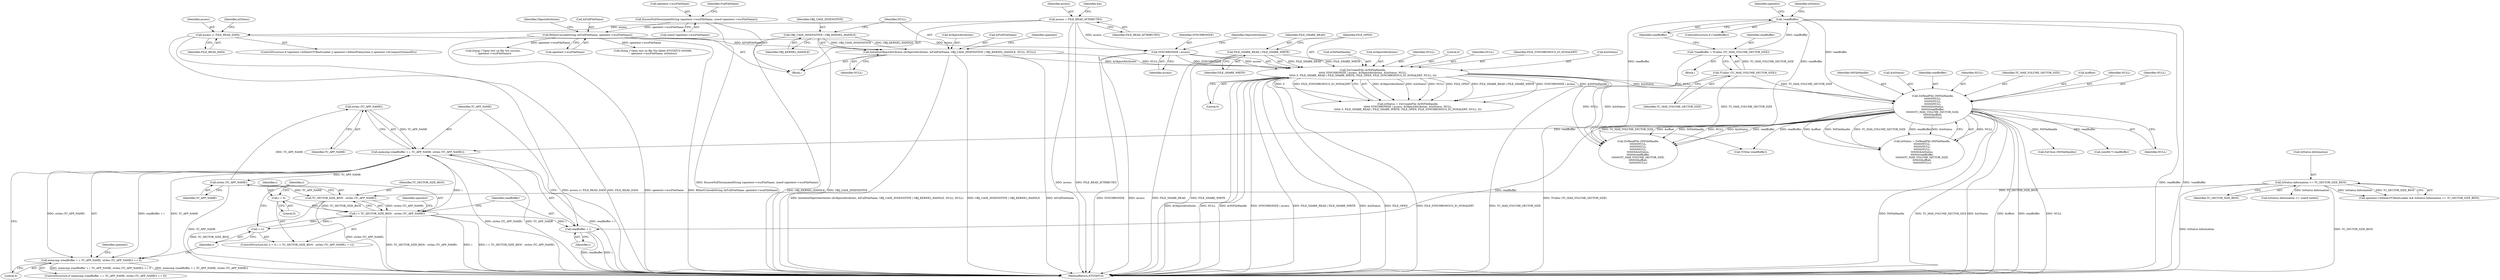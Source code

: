 digraph "0_VeraCrypt_f30f9339c9a0b9bbcc6f5ad38804af39db1f479e@API" {
"1000563" [label="(Call,strlen (TC_APP_NAME))"];
"1000551" [label="(Call,strlen (TC_APP_NAME))"];
"1000558" [label="(Call,memcmp (readBuffer + i, TC_APP_NAME, strlen (TC_APP_NAME)))"];
"1000515" [label="(Call,ZwReadFile (NtFileHandle,\n\t\t\t\t\t\t\t\tNULL,\n\t\t\t\t\t\t\t\tNULL,\n\t\t\t\t\t\t\t\tNULL,\n\t\t\t\t\t\t\t\t&IoStatus,\n\t\t\t\t\t\t\t\treadBuffer,\n\t\t\t\t\t\t\t\tTC_MAX_VOLUME_SECTOR_SIZE,\n\t\t\t\t\t\t\t\t&offset,\n\t\t\t\t\t\t\t\tNULL))"];
"1000421" [label="(Call,ZwCreateFile (&NtFileHandle,\n\t\t\t\t\t\t SYNCHRONIZE | access, &ObjectAttributes, &IoStatus, NULL,\n\t\t\t\t\t\t 0, FILE_SHARE_READ | FILE_SHARE_WRITE, FILE_OPEN, FILE_SYNCHRONOUS_IO_NONALERT, NULL, 0))"];
"1000424" [label="(Call,SYNCHRONIZE | access)"];
"1000369" [label="(Call,access = FILE_READ_ATTRIBUTES)"];
"1000416" [label="(Call,access |= FILE_READ_DATA)"];
"1000394" [label="(Call,InitializeObjectAttributes (&ObjectAttributes, &FullFileName, OBJ_CASE_INSENSITIVE | OBJ_KERNEL_HANDLE, NULL, NULL))"];
"1000388" [label="(Call,RtlInitUnicodeString (&FullFileName, opentest->wszFileName))"];
"1000380" [label="(Call,EnsureNullTerminatedString (opentest->wszFileName, sizeof (opentest->wszFileName)))"];
"1000399" [label="(Call,OBJ_CASE_INSENSITIVE | OBJ_KERNEL_HANDLE)"];
"1000433" [label="(Call,FILE_SHARE_READ | FILE_SHARE_WRITE)"];
"1000491" [label="(Call,!readBuffer)"];
"1000486" [label="(Call,*readBuffer = TCalloc (TC_MAX_VOLUME_SECTOR_SIZE))"];
"1000488" [label="(Call,TCalloc (TC_MAX_VOLUME_SECTOR_SIZE))"];
"1000547" [label="(Call,i < TC_SECTOR_SIZE_BIOS - strlen (TC_APP_NAME))"];
"1000553" [label="(Call,++i)"];
"1000544" [label="(Call,i = 0)"];
"1000549" [label="(Call,TC_SECTOR_SIZE_BIOS - strlen (TC_APP_NAME))"];
"1000537" [label="(Call,IoStatus.Information >= TC_SECTOR_SIZE_BIOS)"];
"1000563" [label="(Call,strlen (TC_APP_NAME))"];
"1000559" [label="(Call,readBuffer + i)"];
"1000557" [label="(Call,memcmp (readBuffer + i, TC_APP_NAME, strlen (TC_APP_NAME)) == 0)"];
"1000396" [label="(Identifier,ObjectAttributes)"];
"1000404" [label="(ControlStructure,if (opentest->bDetectTCBootLoader || opentest->DetectFilesystem || opentest->bComputeVolumeIDs))"];
"1000381" [label="(Call,opentest->wszFileName)"];
"1000484" [label="(Block,)"];
"1000549" [label="(Call,TC_SECTOR_SIZE_BIOS - strlen (TC_APP_NAME))"];
"1000422" [label="(Call,&NtFileHandle)"];
"1000541" [label="(Identifier,TC_SECTOR_SIZE_BIOS)"];
"1000370" [label="(Identifier,access)"];
"1000439" [label="(Literal,0)"];
"1000513" [label="(Call,ntStatus = ZwReadFile (NtFileHandle,\n\t\t\t\t\t\t\t\tNULL,\n\t\t\t\t\t\t\t\tNULL,\n\t\t\t\t\t\t\t\tNULL,\n\t\t\t\t\t\t\t\t&IoStatus,\n\t\t\t\t\t\t\t\treadBuffer,\n\t\t\t\t\t\t\t\tTC_MAX_VOLUME_SECTOR_SIZE,\n\t\t\t\t\t\t\t\t&offset,\n\t\t\t\t\t\t\t\tNULL))"];
"1000546" [label="(Literal,0)"];
"1000394" [label="(Call,InitializeObjectAttributes (&ObjectAttributes, &FullFileName, OBJ_CASE_INSENSITIVE | OBJ_KERNEL_HANDLE, NULL, NULL))"];
"1000486" [label="(Call,*readBuffer = TCalloc (TC_MAX_VOLUME_SECTOR_SIZE))"];
"1000427" [label="(Call,&ObjectAttributes)"];
"1000560" [label="(Identifier,readBuffer)"];
"1000544" [label="(Call,i = 0)"];
"1000576" [label="(Identifier,opentest)"];
"1000551" [label="(Call,strlen (TC_APP_NAME))"];
"1003200" [label="(MethodReturn,NTSTATUS)"];
"1000543" [label="(ControlStructure,for (i = 0; i < TC_SECTOR_SIZE_BIOS - strlen (TC_APP_NAME); ++i))"];
"1000488" [label="(Call,TCalloc (TC_MAX_VOLUME_SECTOR_SIZE))"];
"1000700" [label="(Call,ZwClose (NtFileHandle))"];
"1000519" [label="(Identifier,NULL)"];
"1000515" [label="(Call,ZwReadFile (NtFileHandle,\n\t\t\t\t\t\t\t\tNULL,\n\t\t\t\t\t\t\t\tNULL,\n\t\t\t\t\t\t\t\tNULL,\n\t\t\t\t\t\t\t\t&IoStatus,\n\t\t\t\t\t\t\t\treadBuffer,\n\t\t\t\t\t\t\t\tTC_MAX_VOLUME_SECTOR_SIZE,\n\t\t\t\t\t\t\t\t&offset,\n\t\t\t\t\t\t\t\tNULL))"];
"1000502" [label="(Identifier,opentest)"];
"1000400" [label="(Identifier,OBJ_CASE_INSENSITIVE)"];
"1000424" [label="(Call,SYNCHRONIZE | access)"];
"1000578" [label="(Call,IoStatus.Information >= sizeof (int64))"];
"1000391" [label="(Call,opentest->wszFileName)"];
"1000516" [label="(Identifier,NtFileHandle)"];
"1000417" [label="(Identifier,access)"];
"1000375" [label="(Identifier,Irp)"];
"1000520" [label="(Call,&IoStatus)"];
"1000491" [label="(Call,!readBuffer)"];
"1000538" [label="(Call,IoStatus.Information)"];
"1000558" [label="(Call,memcmp (readBuffer + i, TC_APP_NAME, strlen (TC_APP_NAME)))"];
"1000557" [label="(Call,memcmp (readBuffer + i, TC_APP_NAME, strlen (TC_APP_NAME)) == 0)"];
"1000431" [label="(Identifier,NULL)"];
"1000489" [label="(Identifier,TC_MAX_VOLUME_SECTOR_SIZE)"];
"1000352" [label="(Block,)"];
"1000432" [label="(Literal,0)"];
"1000416" [label="(Call,access |= FILE_READ_DATA)"];
"1000550" [label="(Identifier,TC_SECTOR_SIZE_BIOS)"];
"1000569" [label="(Identifier,opentest)"];
"1000426" [label="(Identifier,access)"];
"1000438" [label="(Identifier,NULL)"];
"1000563" [label="(Call,strlen (TC_APP_NAME))"];
"1000565" [label="(Literal,0)"];
"1000554" [label="(Identifier,i)"];
"1000553" [label="(Call,++i)"];
"1000588" [label="(Call,(uint64 *) readBuffer)"];
"1000537" [label="(Call,IoStatus.Information >= TC_SECTOR_SIZE_BIOS)"];
"1000545" [label="(Identifier,i)"];
"1000698" [label="(Call,TCfree (readBuffer))"];
"1000559" [label="(Call,readBuffer + i)"];
"1000395" [label="(Call,&ObjectAttributes)"];
"1000552" [label="(Identifier,TC_APP_NAME)"];
"1000421" [label="(Call,ZwCreateFile (&NtFileHandle,\n\t\t\t\t\t\t SYNCHRONIZE | access, &ObjectAttributes, &IoStatus, NULL,\n\t\t\t\t\t\t 0, FILE_SHARE_READ | FILE_SHARE_WRITE, FILE_OPEN, FILE_SYNCHRONOUS_IO_NONALERT, NULL, 0))"];
"1000397" [label="(Call,&FullFileName)"];
"1000522" [label="(Identifier,readBuffer)"];
"1000495" [label="(Identifier,ntStatus)"];
"1000425" [label="(Identifier,SYNCHRONIZE)"];
"1000407" [label="(Identifier,opentest)"];
"1000371" [label="(Identifier,FILE_READ_ATTRIBUTES)"];
"1000492" [label="(Identifier,readBuffer)"];
"1000564" [label="(Identifier,TC_APP_NAME)"];
"1000547" [label="(Call,i < TC_SECTOR_SIZE_BIOS - strlen (TC_APP_NAME))"];
"1000433" [label="(Call,FILE_SHARE_READ | FILE_SHARE_WRITE)"];
"1000437" [label="(Identifier,FILE_SYNCHRONOUS_IO_NONALERT)"];
"1000562" [label="(Identifier,TC_APP_NAME)"];
"1000390" [label="(Identifier,FullFileName)"];
"1000403" [label="(Identifier,NULL)"];
"1000487" [label="(Identifier,readBuffer)"];
"1000548" [label="(Identifier,i)"];
"1000380" [label="(Call,EnsureNullTerminatedString (opentest->wszFileName, sizeof (opentest->wszFileName)))"];
"1000490" [label="(ControlStructure,if (!readBuffer))"];
"1000428" [label="(Identifier,ObjectAttributes)"];
"1000533" [label="(Call,opentest->bDetectTCBootLoader && IoStatus.Information >= TC_SECTOR_SIZE_BIOS)"];
"1000399" [label="(Call,OBJ_CASE_INSENSITIVE | OBJ_KERNEL_HANDLE)"];
"1000556" [label="(ControlStructure,if (memcmp (readBuffer + i, TC_APP_NAME, strlen (TC_APP_NAME)) == 0))"];
"1000369" [label="(Call,access = FILE_READ_ATTRIBUTES)"];
"1000384" [label="(Call,sizeof (opentest->wszFileName))"];
"1000526" [label="(Identifier,NULL)"];
"1000667" [label="(Call,ZwReadFile (NtFileHandle,\n\t\t\t\t\t\t\t\tNULL,\n\t\t\t\t\t\t\t\tNULL,\n\t\t\t\t\t\t\t\tNULL,\n\t\t\t\t\t\t\t\t&IoStatus,\n\t\t\t\t\t\t\t\treadBuffer,\n\t\t\t\t\t\t\t\tTC_MAX_VOLUME_SECTOR_SIZE,\n\t\t\t\t\t\t\t\t&offset,\n\t\t\t\t\t\t\t\tNULL))"];
"1000436" [label="(Identifier,FILE_OPEN)"];
"1000517" [label="(Identifier,NULL)"];
"1000401" [label="(Identifier,OBJ_KERNEL_HANDLE)"];
"1000523" [label="(Identifier,TC_MAX_VOLUME_SECTOR_SIZE)"];
"1000429" [label="(Call,&IoStatus)"];
"1000561" [label="(Identifier,i)"];
"1000524" [label="(Call,&offset)"];
"1000420" [label="(Identifier,ntStatus)"];
"1000419" [label="(Call,ntStatus = ZwCreateFile (&NtFileHandle,\n\t\t\t\t\t\t SYNCHRONIZE | access, &ObjectAttributes, &IoStatus, NULL,\n\t\t\t\t\t\t 0, FILE_SHARE_READ | FILE_SHARE_WRITE, FILE_OPEN, FILE_SYNCHRONOUS_IO_NONALERT, NULL, 0))"];
"1000388" [label="(Call,RtlInitUnicodeString (&FullFileName, opentest->wszFileName))"];
"1000389" [label="(Call,&FullFileName)"];
"1000434" [label="(Identifier,FILE_SHARE_READ)"];
"1000402" [label="(Identifier,NULL)"];
"1000702" [label="(Call,Dump (\"Open test on file %ls success.\n\", opentest->wszFileName))"];
"1000709" [label="(Call,Dump (\"Open test on file %ls failed NTSTATUS 0x%08x\n\", opentest->wszFileName, ntStatus))"];
"1000435" [label="(Identifier,FILE_SHARE_WRITE)"];
"1000418" [label="(Identifier,FILE_READ_DATA)"];
"1000518" [label="(Identifier,NULL)"];
"1000563" -> "1000558"  [label="AST: "];
"1000563" -> "1000564"  [label="CFG: "];
"1000564" -> "1000563"  [label="AST: "];
"1000558" -> "1000563"  [label="CFG: "];
"1000563" -> "1000558"  [label="DDG: TC_APP_NAME"];
"1000551" -> "1000563"  [label="DDG: TC_APP_NAME"];
"1000551" -> "1000549"  [label="AST: "];
"1000551" -> "1000552"  [label="CFG: "];
"1000552" -> "1000551"  [label="AST: "];
"1000549" -> "1000551"  [label="CFG: "];
"1000551" -> "1003200"  [label="DDG: TC_APP_NAME"];
"1000551" -> "1000549"  [label="DDG: TC_APP_NAME"];
"1000558" -> "1000551"  [label="DDG: TC_APP_NAME"];
"1000558" -> "1000557"  [label="AST: "];
"1000559" -> "1000558"  [label="AST: "];
"1000562" -> "1000558"  [label="AST: "];
"1000565" -> "1000558"  [label="CFG: "];
"1000558" -> "1003200"  [label="DDG: strlen (TC_APP_NAME)"];
"1000558" -> "1003200"  [label="DDG: TC_APP_NAME"];
"1000558" -> "1003200"  [label="DDG: readBuffer + i"];
"1000558" -> "1000557"  [label="DDG: readBuffer + i"];
"1000558" -> "1000557"  [label="DDG: TC_APP_NAME"];
"1000558" -> "1000557"  [label="DDG: strlen (TC_APP_NAME)"];
"1000515" -> "1000558"  [label="DDG: readBuffer"];
"1000547" -> "1000558"  [label="DDG: i"];
"1000515" -> "1000513"  [label="AST: "];
"1000515" -> "1000526"  [label="CFG: "];
"1000516" -> "1000515"  [label="AST: "];
"1000517" -> "1000515"  [label="AST: "];
"1000518" -> "1000515"  [label="AST: "];
"1000519" -> "1000515"  [label="AST: "];
"1000520" -> "1000515"  [label="AST: "];
"1000522" -> "1000515"  [label="AST: "];
"1000523" -> "1000515"  [label="AST: "];
"1000524" -> "1000515"  [label="AST: "];
"1000526" -> "1000515"  [label="AST: "];
"1000513" -> "1000515"  [label="CFG: "];
"1000515" -> "1003200"  [label="DDG: &IoStatus"];
"1000515" -> "1003200"  [label="DDG: &offset"];
"1000515" -> "1003200"  [label="DDG: readBuffer"];
"1000515" -> "1003200"  [label="DDG: NULL"];
"1000515" -> "1003200"  [label="DDG: NtFileHandle"];
"1000515" -> "1003200"  [label="DDG: TC_MAX_VOLUME_SECTOR_SIZE"];
"1000515" -> "1000513"  [label="DDG: NULL"];
"1000515" -> "1000513"  [label="DDG: &offset"];
"1000515" -> "1000513"  [label="DDG: NtFileHandle"];
"1000515" -> "1000513"  [label="DDG: TC_MAX_VOLUME_SECTOR_SIZE"];
"1000515" -> "1000513"  [label="DDG: readBuffer"];
"1000515" -> "1000513"  [label="DDG: &IoStatus"];
"1000421" -> "1000515"  [label="DDG: NULL"];
"1000421" -> "1000515"  [label="DDG: &IoStatus"];
"1000491" -> "1000515"  [label="DDG: readBuffer"];
"1000488" -> "1000515"  [label="DDG: TC_MAX_VOLUME_SECTOR_SIZE"];
"1000515" -> "1000559"  [label="DDG: readBuffer"];
"1000515" -> "1000588"  [label="DDG: readBuffer"];
"1000515" -> "1000667"  [label="DDG: NtFileHandle"];
"1000515" -> "1000667"  [label="DDG: NULL"];
"1000515" -> "1000667"  [label="DDG: &IoStatus"];
"1000515" -> "1000667"  [label="DDG: readBuffer"];
"1000515" -> "1000667"  [label="DDG: TC_MAX_VOLUME_SECTOR_SIZE"];
"1000515" -> "1000667"  [label="DDG: &offset"];
"1000515" -> "1000698"  [label="DDG: readBuffer"];
"1000515" -> "1000700"  [label="DDG: NtFileHandle"];
"1000421" -> "1000419"  [label="AST: "];
"1000421" -> "1000439"  [label="CFG: "];
"1000422" -> "1000421"  [label="AST: "];
"1000424" -> "1000421"  [label="AST: "];
"1000427" -> "1000421"  [label="AST: "];
"1000429" -> "1000421"  [label="AST: "];
"1000431" -> "1000421"  [label="AST: "];
"1000432" -> "1000421"  [label="AST: "];
"1000433" -> "1000421"  [label="AST: "];
"1000436" -> "1000421"  [label="AST: "];
"1000437" -> "1000421"  [label="AST: "];
"1000438" -> "1000421"  [label="AST: "];
"1000439" -> "1000421"  [label="AST: "];
"1000419" -> "1000421"  [label="CFG: "];
"1000421" -> "1003200"  [label="DDG: FILE_OPEN"];
"1000421" -> "1003200"  [label="DDG: FILE_SYNCHRONOUS_IO_NONALERT"];
"1000421" -> "1003200"  [label="DDG: &ObjectAttributes"];
"1000421" -> "1003200"  [label="DDG: NULL"];
"1000421" -> "1003200"  [label="DDG: &NtFileHandle"];
"1000421" -> "1003200"  [label="DDG: SYNCHRONIZE | access"];
"1000421" -> "1003200"  [label="DDG: FILE_SHARE_READ | FILE_SHARE_WRITE"];
"1000421" -> "1003200"  [label="DDG: &IoStatus"];
"1000421" -> "1000419"  [label="DDG: &ObjectAttributes"];
"1000421" -> "1000419"  [label="DDG: &IoStatus"];
"1000421" -> "1000419"  [label="DDG: NULL"];
"1000421" -> "1000419"  [label="DDG: FILE_OPEN"];
"1000421" -> "1000419"  [label="DDG: FILE_SHARE_READ | FILE_SHARE_WRITE"];
"1000421" -> "1000419"  [label="DDG: SYNCHRONIZE | access"];
"1000421" -> "1000419"  [label="DDG: &NtFileHandle"];
"1000421" -> "1000419"  [label="DDG: 0"];
"1000421" -> "1000419"  [label="DDG: FILE_SYNCHRONOUS_IO_NONALERT"];
"1000424" -> "1000421"  [label="DDG: SYNCHRONIZE"];
"1000424" -> "1000421"  [label="DDG: access"];
"1000394" -> "1000421"  [label="DDG: &ObjectAttributes"];
"1000394" -> "1000421"  [label="DDG: NULL"];
"1000433" -> "1000421"  [label="DDG: FILE_SHARE_READ"];
"1000433" -> "1000421"  [label="DDG: FILE_SHARE_WRITE"];
"1000421" -> "1000667"  [label="DDG: NULL"];
"1000421" -> "1000667"  [label="DDG: &IoStatus"];
"1000424" -> "1000426"  [label="CFG: "];
"1000425" -> "1000424"  [label="AST: "];
"1000426" -> "1000424"  [label="AST: "];
"1000428" -> "1000424"  [label="CFG: "];
"1000424" -> "1003200"  [label="DDG: access"];
"1000424" -> "1003200"  [label="DDG: SYNCHRONIZE"];
"1000369" -> "1000424"  [label="DDG: access"];
"1000416" -> "1000424"  [label="DDG: access"];
"1000369" -> "1000352"  [label="AST: "];
"1000369" -> "1000371"  [label="CFG: "];
"1000370" -> "1000369"  [label="AST: "];
"1000371" -> "1000369"  [label="AST: "];
"1000375" -> "1000369"  [label="CFG: "];
"1000369" -> "1003200"  [label="DDG: access"];
"1000369" -> "1003200"  [label="DDG: FILE_READ_ATTRIBUTES"];
"1000369" -> "1000416"  [label="DDG: access"];
"1000416" -> "1000404"  [label="AST: "];
"1000416" -> "1000418"  [label="CFG: "];
"1000417" -> "1000416"  [label="AST: "];
"1000418" -> "1000416"  [label="AST: "];
"1000420" -> "1000416"  [label="CFG: "];
"1000416" -> "1003200"  [label="DDG: access |= FILE_READ_DATA"];
"1000416" -> "1003200"  [label="DDG: FILE_READ_DATA"];
"1000394" -> "1000352"  [label="AST: "];
"1000394" -> "1000403"  [label="CFG: "];
"1000395" -> "1000394"  [label="AST: "];
"1000397" -> "1000394"  [label="AST: "];
"1000399" -> "1000394"  [label="AST: "];
"1000402" -> "1000394"  [label="AST: "];
"1000403" -> "1000394"  [label="AST: "];
"1000407" -> "1000394"  [label="CFG: "];
"1000394" -> "1003200"  [label="DDG: &FullFileName"];
"1000394" -> "1003200"  [label="DDG: InitializeObjectAttributes (&ObjectAttributes, &FullFileName, OBJ_CASE_INSENSITIVE | OBJ_KERNEL_HANDLE, NULL, NULL)"];
"1000394" -> "1003200"  [label="DDG: OBJ_CASE_INSENSITIVE | OBJ_KERNEL_HANDLE"];
"1000388" -> "1000394"  [label="DDG: &FullFileName"];
"1000399" -> "1000394"  [label="DDG: OBJ_CASE_INSENSITIVE"];
"1000399" -> "1000394"  [label="DDG: OBJ_KERNEL_HANDLE"];
"1000388" -> "1000352"  [label="AST: "];
"1000388" -> "1000391"  [label="CFG: "];
"1000389" -> "1000388"  [label="AST: "];
"1000391" -> "1000388"  [label="AST: "];
"1000396" -> "1000388"  [label="CFG: "];
"1000388" -> "1003200"  [label="DDG: RtlInitUnicodeString (&FullFileName, opentest->wszFileName)"];
"1000388" -> "1003200"  [label="DDG: opentest->wszFileName"];
"1000380" -> "1000388"  [label="DDG: opentest->wszFileName"];
"1000388" -> "1000702"  [label="DDG: opentest->wszFileName"];
"1000388" -> "1000709"  [label="DDG: opentest->wszFileName"];
"1000380" -> "1000352"  [label="AST: "];
"1000380" -> "1000384"  [label="CFG: "];
"1000381" -> "1000380"  [label="AST: "];
"1000384" -> "1000380"  [label="AST: "];
"1000390" -> "1000380"  [label="CFG: "];
"1000380" -> "1003200"  [label="DDG: EnsureNullTerminatedString (opentest->wszFileName, sizeof (opentest->wszFileName))"];
"1000399" -> "1000401"  [label="CFG: "];
"1000400" -> "1000399"  [label="AST: "];
"1000401" -> "1000399"  [label="AST: "];
"1000402" -> "1000399"  [label="CFG: "];
"1000399" -> "1003200"  [label="DDG: OBJ_KERNEL_HANDLE"];
"1000399" -> "1003200"  [label="DDG: OBJ_CASE_INSENSITIVE"];
"1000433" -> "1000435"  [label="CFG: "];
"1000434" -> "1000433"  [label="AST: "];
"1000435" -> "1000433"  [label="AST: "];
"1000436" -> "1000433"  [label="CFG: "];
"1000433" -> "1003200"  [label="DDG: FILE_SHARE_READ"];
"1000433" -> "1003200"  [label="DDG: FILE_SHARE_WRITE"];
"1000491" -> "1000490"  [label="AST: "];
"1000491" -> "1000492"  [label="CFG: "];
"1000492" -> "1000491"  [label="AST: "];
"1000495" -> "1000491"  [label="CFG: "];
"1000502" -> "1000491"  [label="CFG: "];
"1000491" -> "1003200"  [label="DDG: !readBuffer"];
"1000491" -> "1003200"  [label="DDG: readBuffer"];
"1000486" -> "1000491"  [label="DDG: readBuffer"];
"1000491" -> "1000667"  [label="DDG: readBuffer"];
"1000491" -> "1000698"  [label="DDG: readBuffer"];
"1000486" -> "1000484"  [label="AST: "];
"1000486" -> "1000488"  [label="CFG: "];
"1000487" -> "1000486"  [label="AST: "];
"1000488" -> "1000486"  [label="AST: "];
"1000492" -> "1000486"  [label="CFG: "];
"1000486" -> "1003200"  [label="DDG: TCalloc (TC_MAX_VOLUME_SECTOR_SIZE)"];
"1000488" -> "1000486"  [label="DDG: TC_MAX_VOLUME_SECTOR_SIZE"];
"1000488" -> "1000489"  [label="CFG: "];
"1000489" -> "1000488"  [label="AST: "];
"1000488" -> "1003200"  [label="DDG: TC_MAX_VOLUME_SECTOR_SIZE"];
"1000488" -> "1000667"  [label="DDG: TC_MAX_VOLUME_SECTOR_SIZE"];
"1000547" -> "1000543"  [label="AST: "];
"1000547" -> "1000549"  [label="CFG: "];
"1000548" -> "1000547"  [label="AST: "];
"1000549" -> "1000547"  [label="AST: "];
"1000560" -> "1000547"  [label="CFG: "];
"1000576" -> "1000547"  [label="CFG: "];
"1000547" -> "1003200"  [label="DDG: i"];
"1000547" -> "1003200"  [label="DDG: i < TC_SECTOR_SIZE_BIOS - strlen (TC_APP_NAME)"];
"1000547" -> "1003200"  [label="DDG: TC_SECTOR_SIZE_BIOS - strlen (TC_APP_NAME)"];
"1000553" -> "1000547"  [label="DDG: i"];
"1000544" -> "1000547"  [label="DDG: i"];
"1000549" -> "1000547"  [label="DDG: TC_SECTOR_SIZE_BIOS"];
"1000549" -> "1000547"  [label="DDG: strlen (TC_APP_NAME)"];
"1000547" -> "1000553"  [label="DDG: i"];
"1000547" -> "1000559"  [label="DDG: i"];
"1000553" -> "1000543"  [label="AST: "];
"1000553" -> "1000554"  [label="CFG: "];
"1000554" -> "1000553"  [label="AST: "];
"1000548" -> "1000553"  [label="CFG: "];
"1000544" -> "1000543"  [label="AST: "];
"1000544" -> "1000546"  [label="CFG: "];
"1000545" -> "1000544"  [label="AST: "];
"1000546" -> "1000544"  [label="AST: "];
"1000548" -> "1000544"  [label="CFG: "];
"1000550" -> "1000549"  [label="AST: "];
"1000549" -> "1003200"  [label="DDG: TC_SECTOR_SIZE_BIOS"];
"1000549" -> "1003200"  [label="DDG: strlen (TC_APP_NAME)"];
"1000537" -> "1000549"  [label="DDG: TC_SECTOR_SIZE_BIOS"];
"1000537" -> "1000533"  [label="AST: "];
"1000537" -> "1000541"  [label="CFG: "];
"1000538" -> "1000537"  [label="AST: "];
"1000541" -> "1000537"  [label="AST: "];
"1000533" -> "1000537"  [label="CFG: "];
"1000537" -> "1003200"  [label="DDG: IoStatus.Information"];
"1000537" -> "1003200"  [label="DDG: TC_SECTOR_SIZE_BIOS"];
"1000537" -> "1000533"  [label="DDG: IoStatus.Information"];
"1000537" -> "1000533"  [label="DDG: TC_SECTOR_SIZE_BIOS"];
"1000537" -> "1000578"  [label="DDG: IoStatus.Information"];
"1000559" -> "1000561"  [label="CFG: "];
"1000560" -> "1000559"  [label="AST: "];
"1000561" -> "1000559"  [label="AST: "];
"1000562" -> "1000559"  [label="CFG: "];
"1000559" -> "1003200"  [label="DDG: readBuffer"];
"1000559" -> "1003200"  [label="DDG: i"];
"1000557" -> "1000556"  [label="AST: "];
"1000557" -> "1000565"  [label="CFG: "];
"1000565" -> "1000557"  [label="AST: "];
"1000569" -> "1000557"  [label="CFG: "];
"1000554" -> "1000557"  [label="CFG: "];
"1000557" -> "1003200"  [label="DDG: memcmp (readBuffer + i, TC_APP_NAME, strlen (TC_APP_NAME)) == 0"];
"1000557" -> "1003200"  [label="DDG: memcmp (readBuffer + i, TC_APP_NAME, strlen (TC_APP_NAME))"];
}
